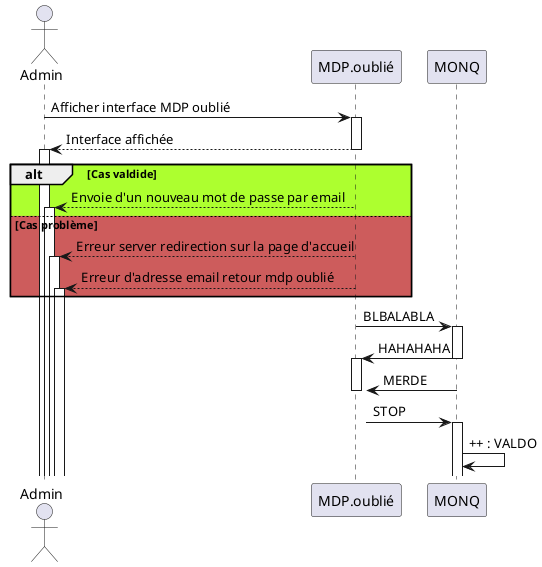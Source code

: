 @startuml
actor Admin 
Admin -> MDP.oublié --++ : Afficher interface MDP oublié
MDP.oublié --> Admin --++ : Interface affichée
alt #GreenYellow Cas valdide 
MDP.oublié --> Admin --++: Envoie d'un nouveau mot de passe par email
else #IndianRed Cas problème
MDP.oublié --> Admin --++: Erreur server redirection sur la page d'accueil
MDP.oublié --> Admin --++: Erreur d'adresse email retour mdp oublié
end
MDP.oublié -> MONQ ++ : BLBALABLA
MONQ -> MDP.oublié --++ : HAHAHAHA
MONQ -> MDP.oublié ++ : MERDE
MDP.oublié -> MONQ ++ : STOP
MONQ -> MONQ : ++ : VALDO



@enduml